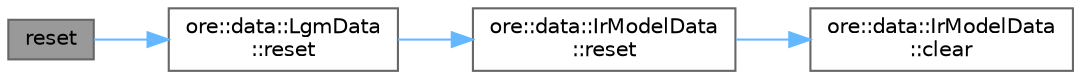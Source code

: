 digraph "reset"
{
 // INTERACTIVE_SVG=YES
 // LATEX_PDF_SIZE
  bgcolor="transparent";
  edge [fontname=Helvetica,fontsize=10,labelfontname=Helvetica,labelfontsize=10];
  node [fontname=Helvetica,fontsize=10,shape=box,height=0.2,width=0.4];
  rankdir="LR";
  Node1 [label="reset",height=0.2,width=0.4,color="gray40", fillcolor="grey60", style="filled", fontcolor="black",tooltip="Reset member variables to defaults."];
  Node1 -> Node2 [color="steelblue1",style="solid"];
  Node2 [label="ore::data::LgmData\l::reset",height=0.2,width=0.4,color="grey40", fillcolor="white", style="filled",URL="$classore_1_1data_1_1_lgm_data.html#aebfcdbbd0fe4efbff10b180be50ca6bc",tooltip="Reset member variables to defaults."];
  Node2 -> Node3 [color="steelblue1",style="solid"];
  Node3 [label="ore::data::IrModelData\l::reset",height=0.2,width=0.4,color="grey40", fillcolor="white", style="filled",URL="$classore_1_1data_1_1_ir_model_data.html#ad20897c5c8bd47f5d4005989bead0e55",tooltip="Reset member variables to defaults."];
  Node3 -> Node4 [color="steelblue1",style="solid"];
  Node4 [label="ore::data::IrModelData\l::clear",height=0.2,width=0.4,color="grey40", fillcolor="white", style="filled",URL="$classore_1_1data_1_1_ir_model_data.html#ac8bb3912a3ce86b15842e79d0b421204",tooltip="Clear list of calibration instruments."];
}
